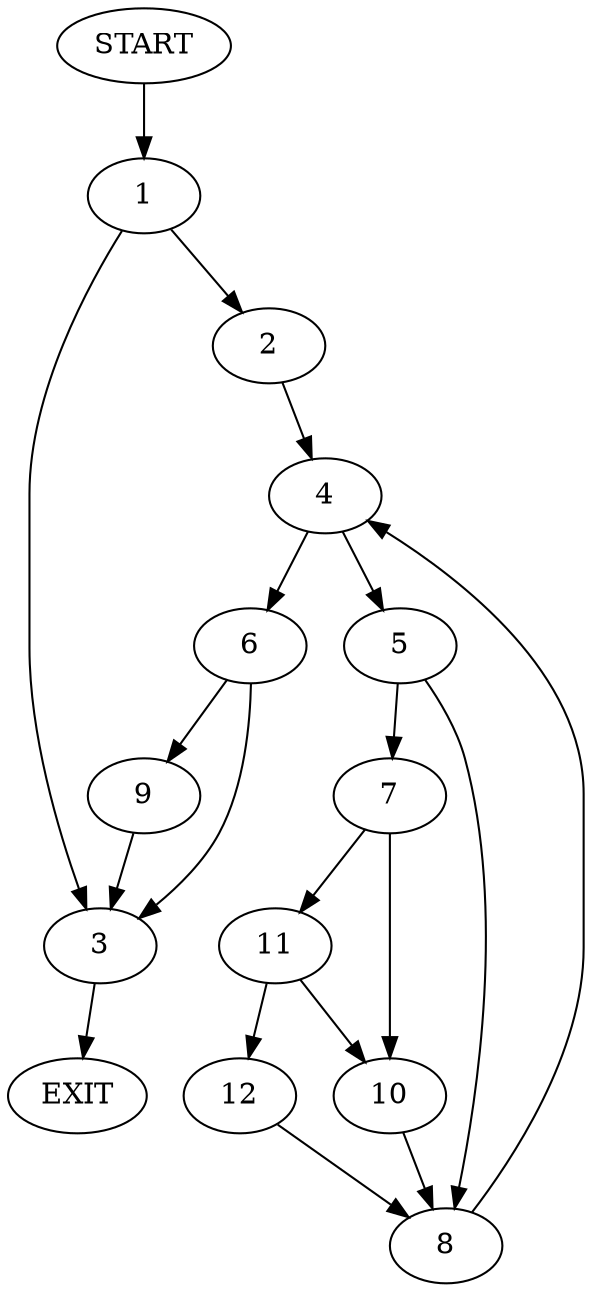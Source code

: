 digraph {
0 [label="START"];
1;
2;
3;
4;
5;
6;
7;
8;
9;
10;
11;
12;
13 [label="EXIT"];
0 -> 1;
1 -> 2;
1 -> 3;
3 -> 13;
2 -> 4;
4 -> 5;
4 -> 6;
5 -> 7;
5 -> 8;
6 -> 9;
6 -> 3;
8 -> 4;
7 -> 10;
7 -> 11;
11 -> 10;
11 -> 12;
10 -> 8;
12 -> 8;
9 -> 3;
}